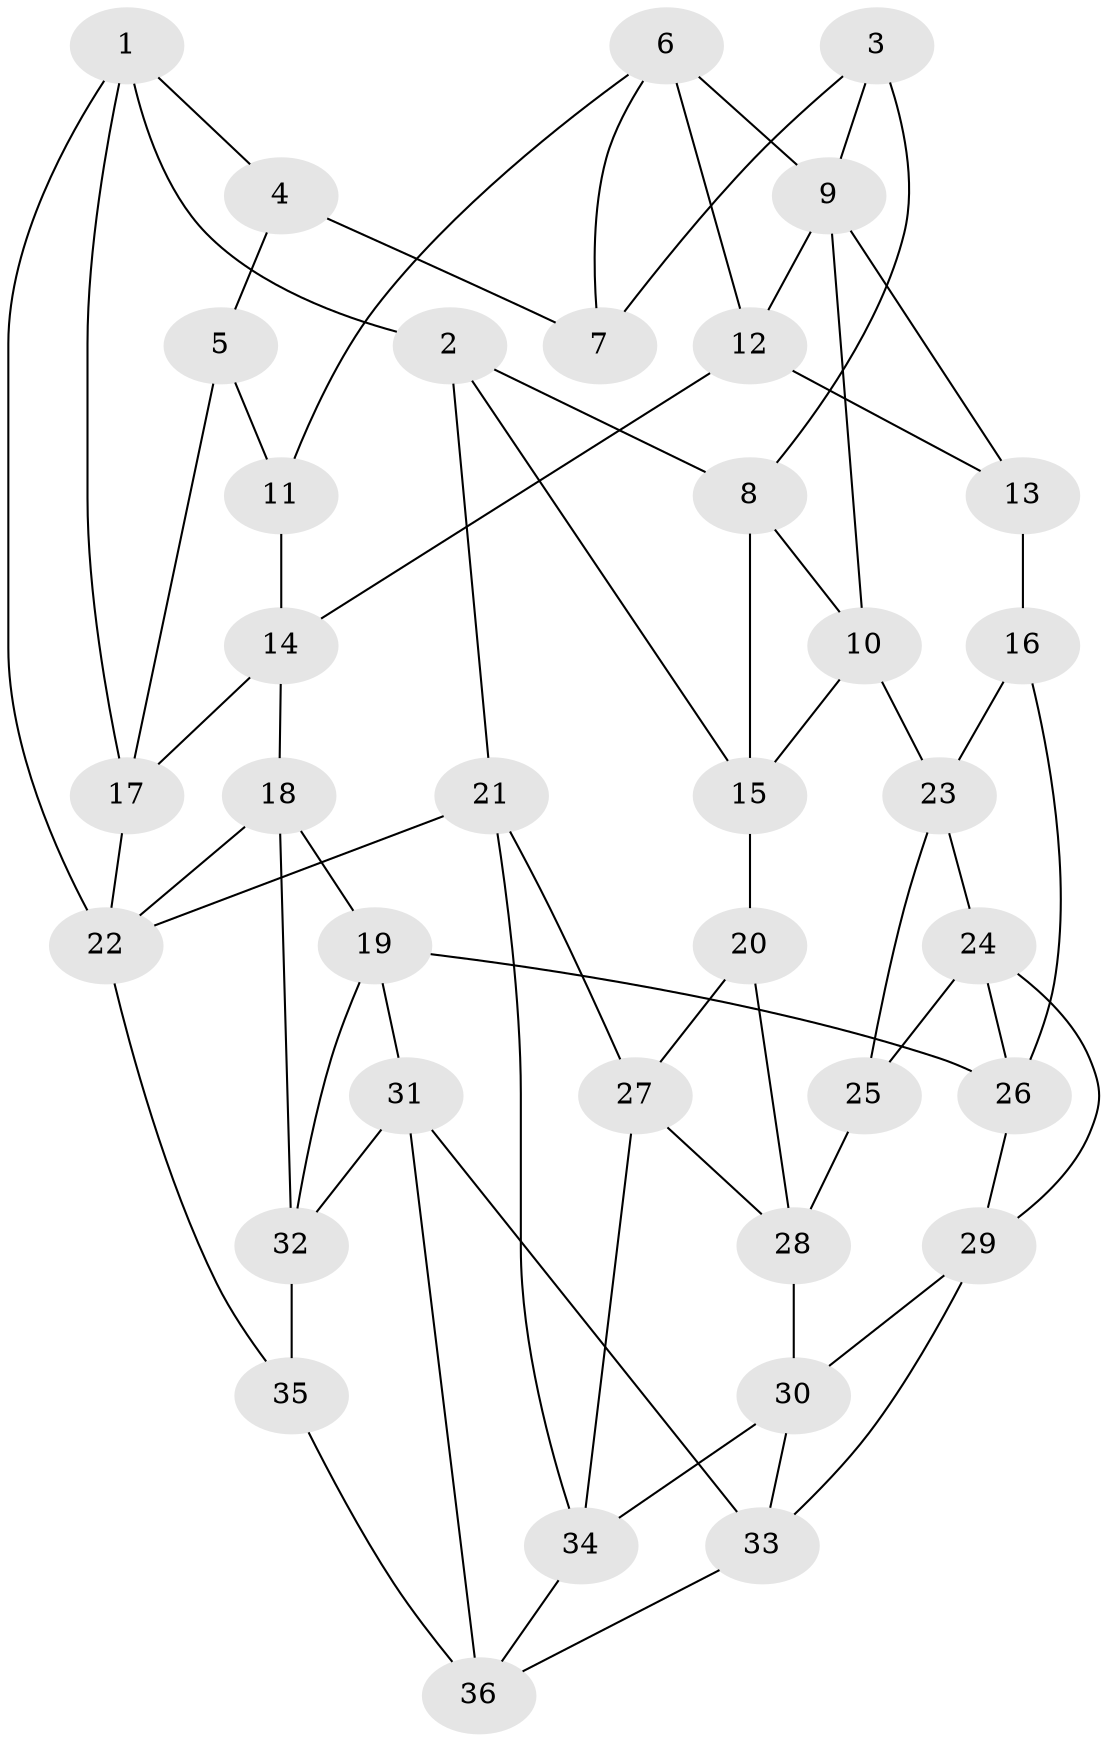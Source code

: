 // original degree distribution, {3: 0.022222222222222223, 4: 0.26666666666666666, 5: 0.4666666666666667, 6: 0.24444444444444444}
// Generated by graph-tools (version 1.1) at 2025/38/03/04/25 23:38:28]
// undirected, 36 vertices, 68 edges
graph export_dot {
  node [color=gray90,style=filled];
  1;
  2;
  3;
  4;
  5;
  6;
  7;
  8;
  9;
  10;
  11;
  12;
  13;
  14;
  15;
  16;
  17;
  18;
  19;
  20;
  21;
  22;
  23;
  24;
  25;
  26;
  27;
  28;
  29;
  30;
  31;
  32;
  33;
  34;
  35;
  36;
  1 -- 2 [weight=1.0];
  1 -- 4 [weight=1.0];
  1 -- 17 [weight=1.0];
  1 -- 22 [weight=1.0];
  2 -- 8 [weight=1.0];
  2 -- 15 [weight=1.0];
  2 -- 21 [weight=1.0];
  3 -- 7 [weight=1.0];
  3 -- 8 [weight=2.0];
  3 -- 9 [weight=1.0];
  4 -- 5 [weight=1.0];
  4 -- 7 [weight=2.0];
  5 -- 11 [weight=1.0];
  5 -- 17 [weight=1.0];
  6 -- 7 [weight=1.0];
  6 -- 9 [weight=1.0];
  6 -- 11 [weight=1.0];
  6 -- 12 [weight=1.0];
  8 -- 10 [weight=1.0];
  8 -- 15 [weight=2.0];
  9 -- 10 [weight=1.0];
  9 -- 12 [weight=1.0];
  9 -- 13 [weight=2.0];
  10 -- 15 [weight=1.0];
  10 -- 23 [weight=1.0];
  11 -- 14 [weight=2.0];
  12 -- 13 [weight=1.0];
  12 -- 14 [weight=1.0];
  13 -- 16 [weight=1.0];
  14 -- 17 [weight=1.0];
  14 -- 18 [weight=1.0];
  15 -- 20 [weight=2.0];
  16 -- 23 [weight=1.0];
  16 -- 26 [weight=1.0];
  17 -- 22 [weight=1.0];
  18 -- 19 [weight=1.0];
  18 -- 22 [weight=1.0];
  18 -- 32 [weight=1.0];
  19 -- 26 [weight=1.0];
  19 -- 31 [weight=1.0];
  19 -- 32 [weight=1.0];
  20 -- 27 [weight=1.0];
  20 -- 28 [weight=1.0];
  21 -- 22 [weight=1.0];
  21 -- 27 [weight=1.0];
  21 -- 34 [weight=1.0];
  22 -- 35 [weight=1.0];
  23 -- 24 [weight=1.0];
  23 -- 25 [weight=1.0];
  24 -- 25 [weight=1.0];
  24 -- 26 [weight=1.0];
  24 -- 29 [weight=1.0];
  25 -- 28 [weight=2.0];
  26 -- 29 [weight=1.0];
  27 -- 28 [weight=1.0];
  27 -- 34 [weight=1.0];
  28 -- 30 [weight=1.0];
  29 -- 30 [weight=1.0];
  29 -- 33 [weight=1.0];
  30 -- 33 [weight=1.0];
  30 -- 34 [weight=1.0];
  31 -- 32 [weight=1.0];
  31 -- 33 [weight=1.0];
  31 -- 36 [weight=1.0];
  32 -- 35 [weight=2.0];
  33 -- 36 [weight=1.0];
  34 -- 36 [weight=1.0];
  35 -- 36 [weight=1.0];
}
